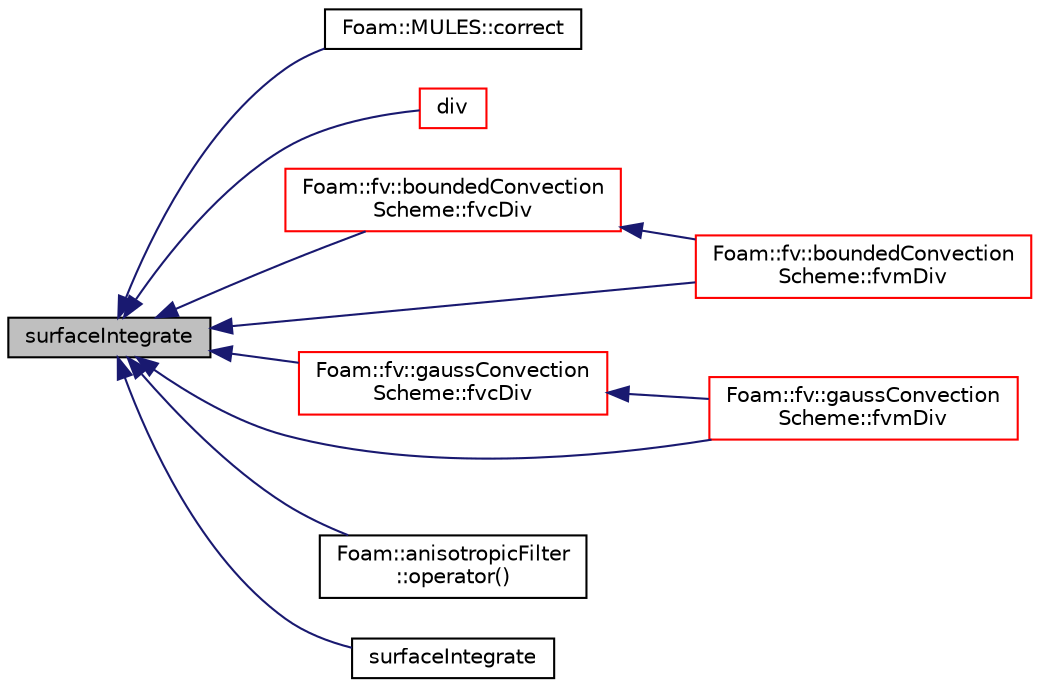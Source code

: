 digraph "surfaceIntegrate"
{
  bgcolor="transparent";
  edge [fontname="Helvetica",fontsize="10",labelfontname="Helvetica",labelfontsize="10"];
  node [fontname="Helvetica",fontsize="10",shape=record];
  rankdir="LR";
  Node1 [label="surfaceIntegrate",height=0.2,width=0.4,color="black", fillcolor="grey75", style="filled", fontcolor="black"];
  Node1 -> Node2 [dir="back",color="midnightblue",fontsize="10",style="solid",fontname="Helvetica"];
  Node2 [label="Foam::MULES::correct",height=0.2,width=0.4,color="black",URL="$a10968.html#a6bba2fe466f3b69b267b8e0a3bd4bff1"];
  Node1 -> Node3 [dir="back",color="midnightblue",fontsize="10",style="solid",fontname="Helvetica"];
  Node3 [label="div",height=0.2,width=0.4,color="red",URL="$a10944.html#a585533948ad80abfe589d920c641f251"];
  Node1 -> Node4 [dir="back",color="midnightblue",fontsize="10",style="solid",fontname="Helvetica"];
  Node4 [label="Foam::fv::boundedConvection\lScheme::fvcDiv",height=0.2,width=0.4,color="red",URL="$a00154.html#a2eacaefd22f61a84fdb13b7d4b96a20a"];
  Node4 -> Node5 [dir="back",color="midnightblue",fontsize="10",style="solid",fontname="Helvetica"];
  Node5 [label="Foam::fv::boundedConvection\lScheme::fvmDiv",height=0.2,width=0.4,color="red",URL="$a00154.html#ae806c1ba4e4764f7f5b7f5beb710b6f8"];
  Node1 -> Node6 [dir="back",color="midnightblue",fontsize="10",style="solid",fontname="Helvetica"];
  Node6 [label="Foam::fv::gaussConvection\lScheme::fvcDiv",height=0.2,width=0.4,color="red",URL="$a00920.html#a2eacaefd22f61a84fdb13b7d4b96a20a"];
  Node6 -> Node7 [dir="back",color="midnightblue",fontsize="10",style="solid",fontname="Helvetica"];
  Node7 [label="Foam::fv::gaussConvection\lScheme::fvmDiv",height=0.2,width=0.4,color="red",URL="$a00920.html#ae806c1ba4e4764f7f5b7f5beb710b6f8"];
  Node1 -> Node5 [dir="back",color="midnightblue",fontsize="10",style="solid",fontname="Helvetica"];
  Node1 -> Node7 [dir="back",color="midnightblue",fontsize="10",style="solid",fontname="Helvetica"];
  Node1 -> Node8 [dir="back",color="midnightblue",fontsize="10",style="solid",fontname="Helvetica"];
  Node8 [label="Foam::anisotropicFilter\l::operator()",height=0.2,width=0.4,color="black",URL="$a00058.html#a1049f45be815615edf57f923de15087b"];
  Node1 -> Node9 [dir="back",color="midnightblue",fontsize="10",style="solid",fontname="Helvetica"];
  Node9 [label="surfaceIntegrate",height=0.2,width=0.4,color="black",URL="$a10944.html#a9c95a4e3c2b8abacbac5761792c17af2"];
}
